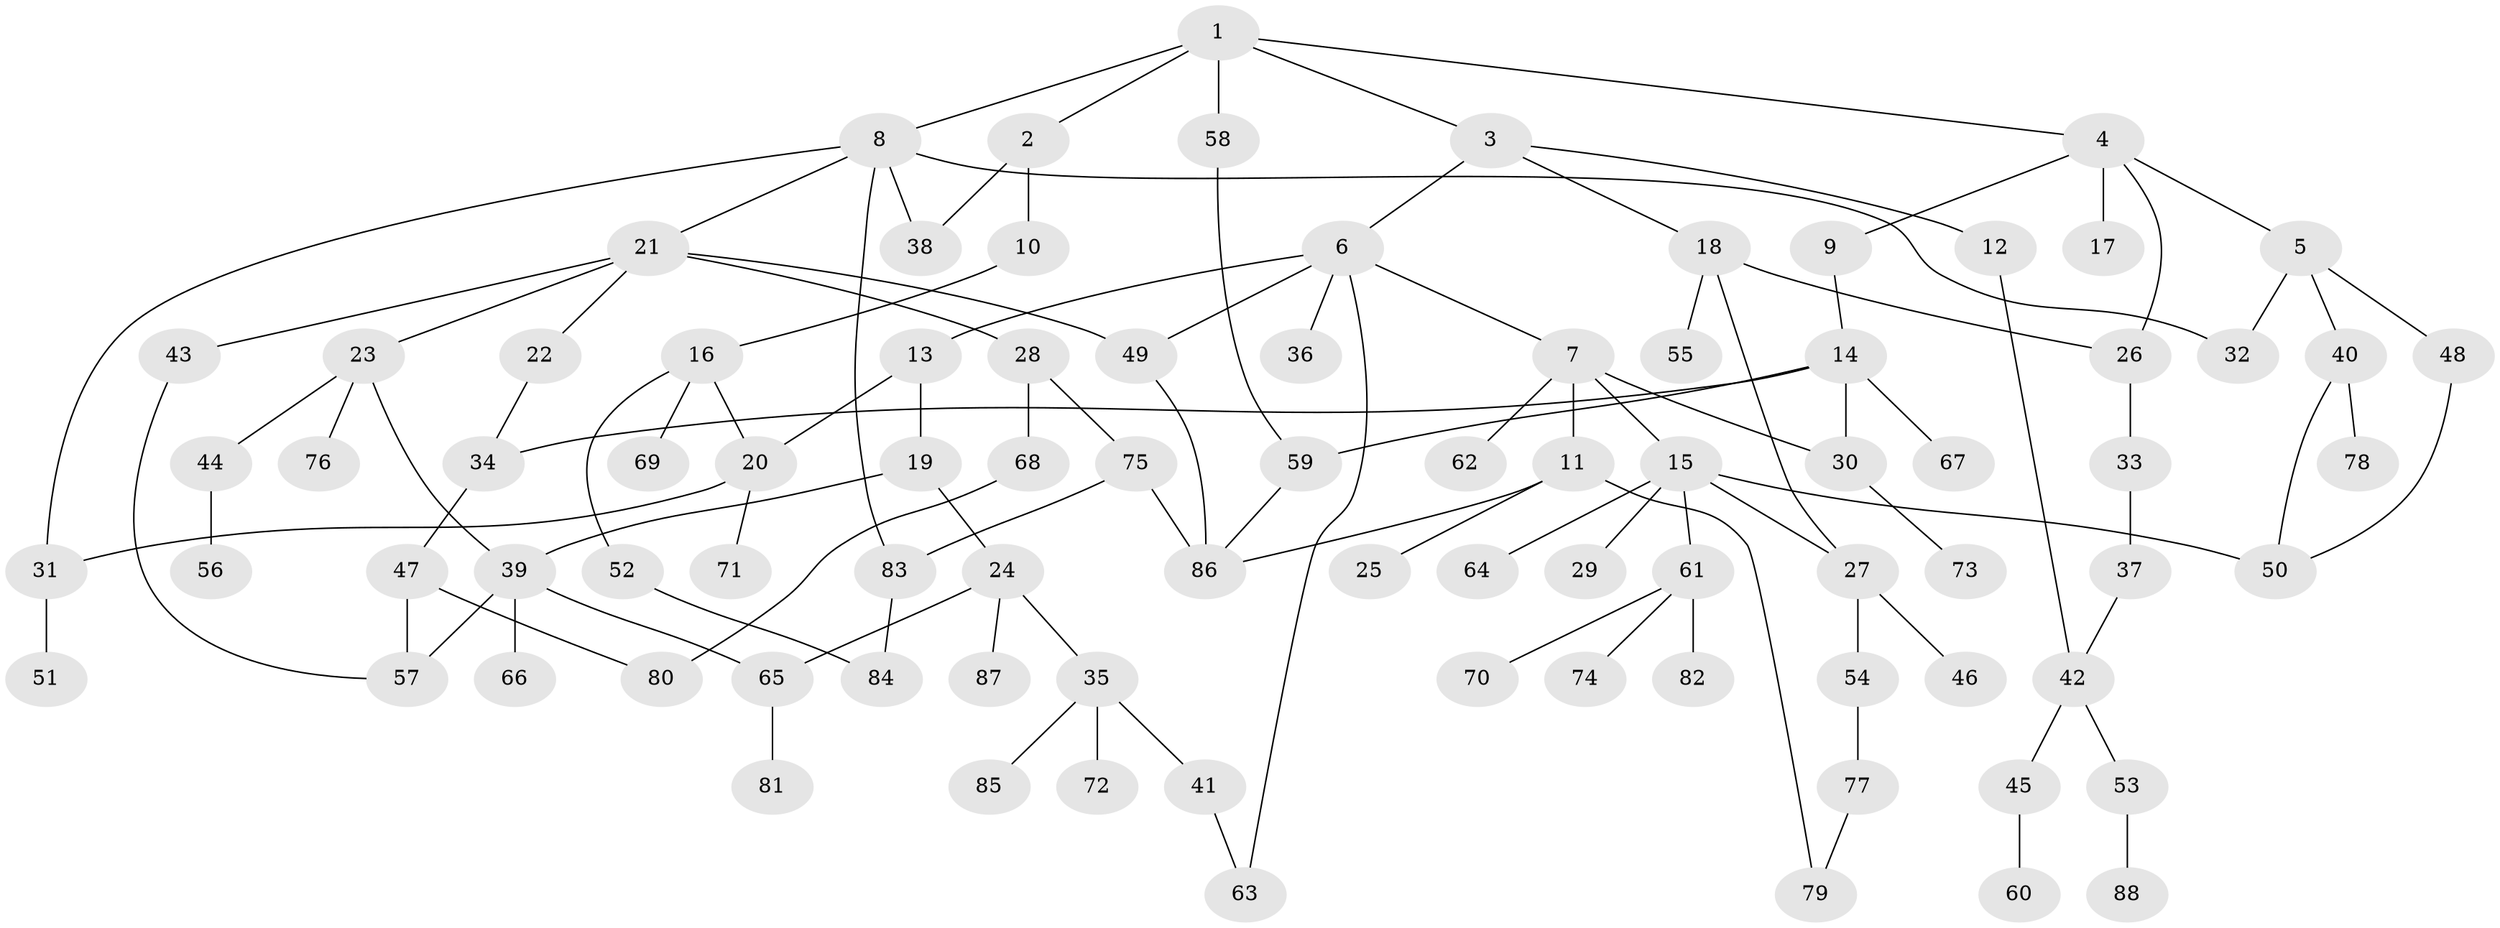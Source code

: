 // Generated by graph-tools (version 1.1) at 2025/49/03/09/25 03:49:24]
// undirected, 88 vertices, 112 edges
graph export_dot {
graph [start="1"]
  node [color=gray90,style=filled];
  1;
  2;
  3;
  4;
  5;
  6;
  7;
  8;
  9;
  10;
  11;
  12;
  13;
  14;
  15;
  16;
  17;
  18;
  19;
  20;
  21;
  22;
  23;
  24;
  25;
  26;
  27;
  28;
  29;
  30;
  31;
  32;
  33;
  34;
  35;
  36;
  37;
  38;
  39;
  40;
  41;
  42;
  43;
  44;
  45;
  46;
  47;
  48;
  49;
  50;
  51;
  52;
  53;
  54;
  55;
  56;
  57;
  58;
  59;
  60;
  61;
  62;
  63;
  64;
  65;
  66;
  67;
  68;
  69;
  70;
  71;
  72;
  73;
  74;
  75;
  76;
  77;
  78;
  79;
  80;
  81;
  82;
  83;
  84;
  85;
  86;
  87;
  88;
  1 -- 2;
  1 -- 3;
  1 -- 4;
  1 -- 8;
  1 -- 58;
  2 -- 10;
  2 -- 38;
  3 -- 6;
  3 -- 12;
  3 -- 18;
  4 -- 5;
  4 -- 9;
  4 -- 17;
  4 -- 26;
  5 -- 40;
  5 -- 48;
  5 -- 32;
  6 -- 7;
  6 -- 13;
  6 -- 36;
  6 -- 49;
  6 -- 63;
  7 -- 11;
  7 -- 15;
  7 -- 30;
  7 -- 62;
  8 -- 21;
  8 -- 31;
  8 -- 32;
  8 -- 83;
  8 -- 38;
  9 -- 14;
  10 -- 16;
  11 -- 25;
  11 -- 86;
  11 -- 79;
  12 -- 42;
  13 -- 19;
  13 -- 20;
  14 -- 34;
  14 -- 67;
  14 -- 59;
  14 -- 30;
  15 -- 29;
  15 -- 61;
  15 -- 64;
  15 -- 50;
  15 -- 27;
  16 -- 52;
  16 -- 69;
  16 -- 20;
  18 -- 27;
  18 -- 55;
  18 -- 26;
  19 -- 24;
  19 -- 39;
  20 -- 71;
  20 -- 31;
  21 -- 22;
  21 -- 23;
  21 -- 28;
  21 -- 43;
  21 -- 49;
  22 -- 34;
  23 -- 44;
  23 -- 76;
  23 -- 39;
  24 -- 35;
  24 -- 87;
  24 -- 65;
  26 -- 33;
  27 -- 46;
  27 -- 54;
  28 -- 68;
  28 -- 75;
  30 -- 73;
  31 -- 51;
  33 -- 37;
  34 -- 47;
  35 -- 41;
  35 -- 72;
  35 -- 85;
  37 -- 42;
  39 -- 57;
  39 -- 65;
  39 -- 66;
  40 -- 50;
  40 -- 78;
  41 -- 63;
  42 -- 45;
  42 -- 53;
  43 -- 57;
  44 -- 56;
  45 -- 60;
  47 -- 57;
  47 -- 80;
  48 -- 50;
  49 -- 86;
  52 -- 84;
  53 -- 88;
  54 -- 77;
  58 -- 59;
  59 -- 86;
  61 -- 70;
  61 -- 74;
  61 -- 82;
  65 -- 81;
  68 -- 80;
  75 -- 83;
  75 -- 86;
  77 -- 79;
  83 -- 84;
}
